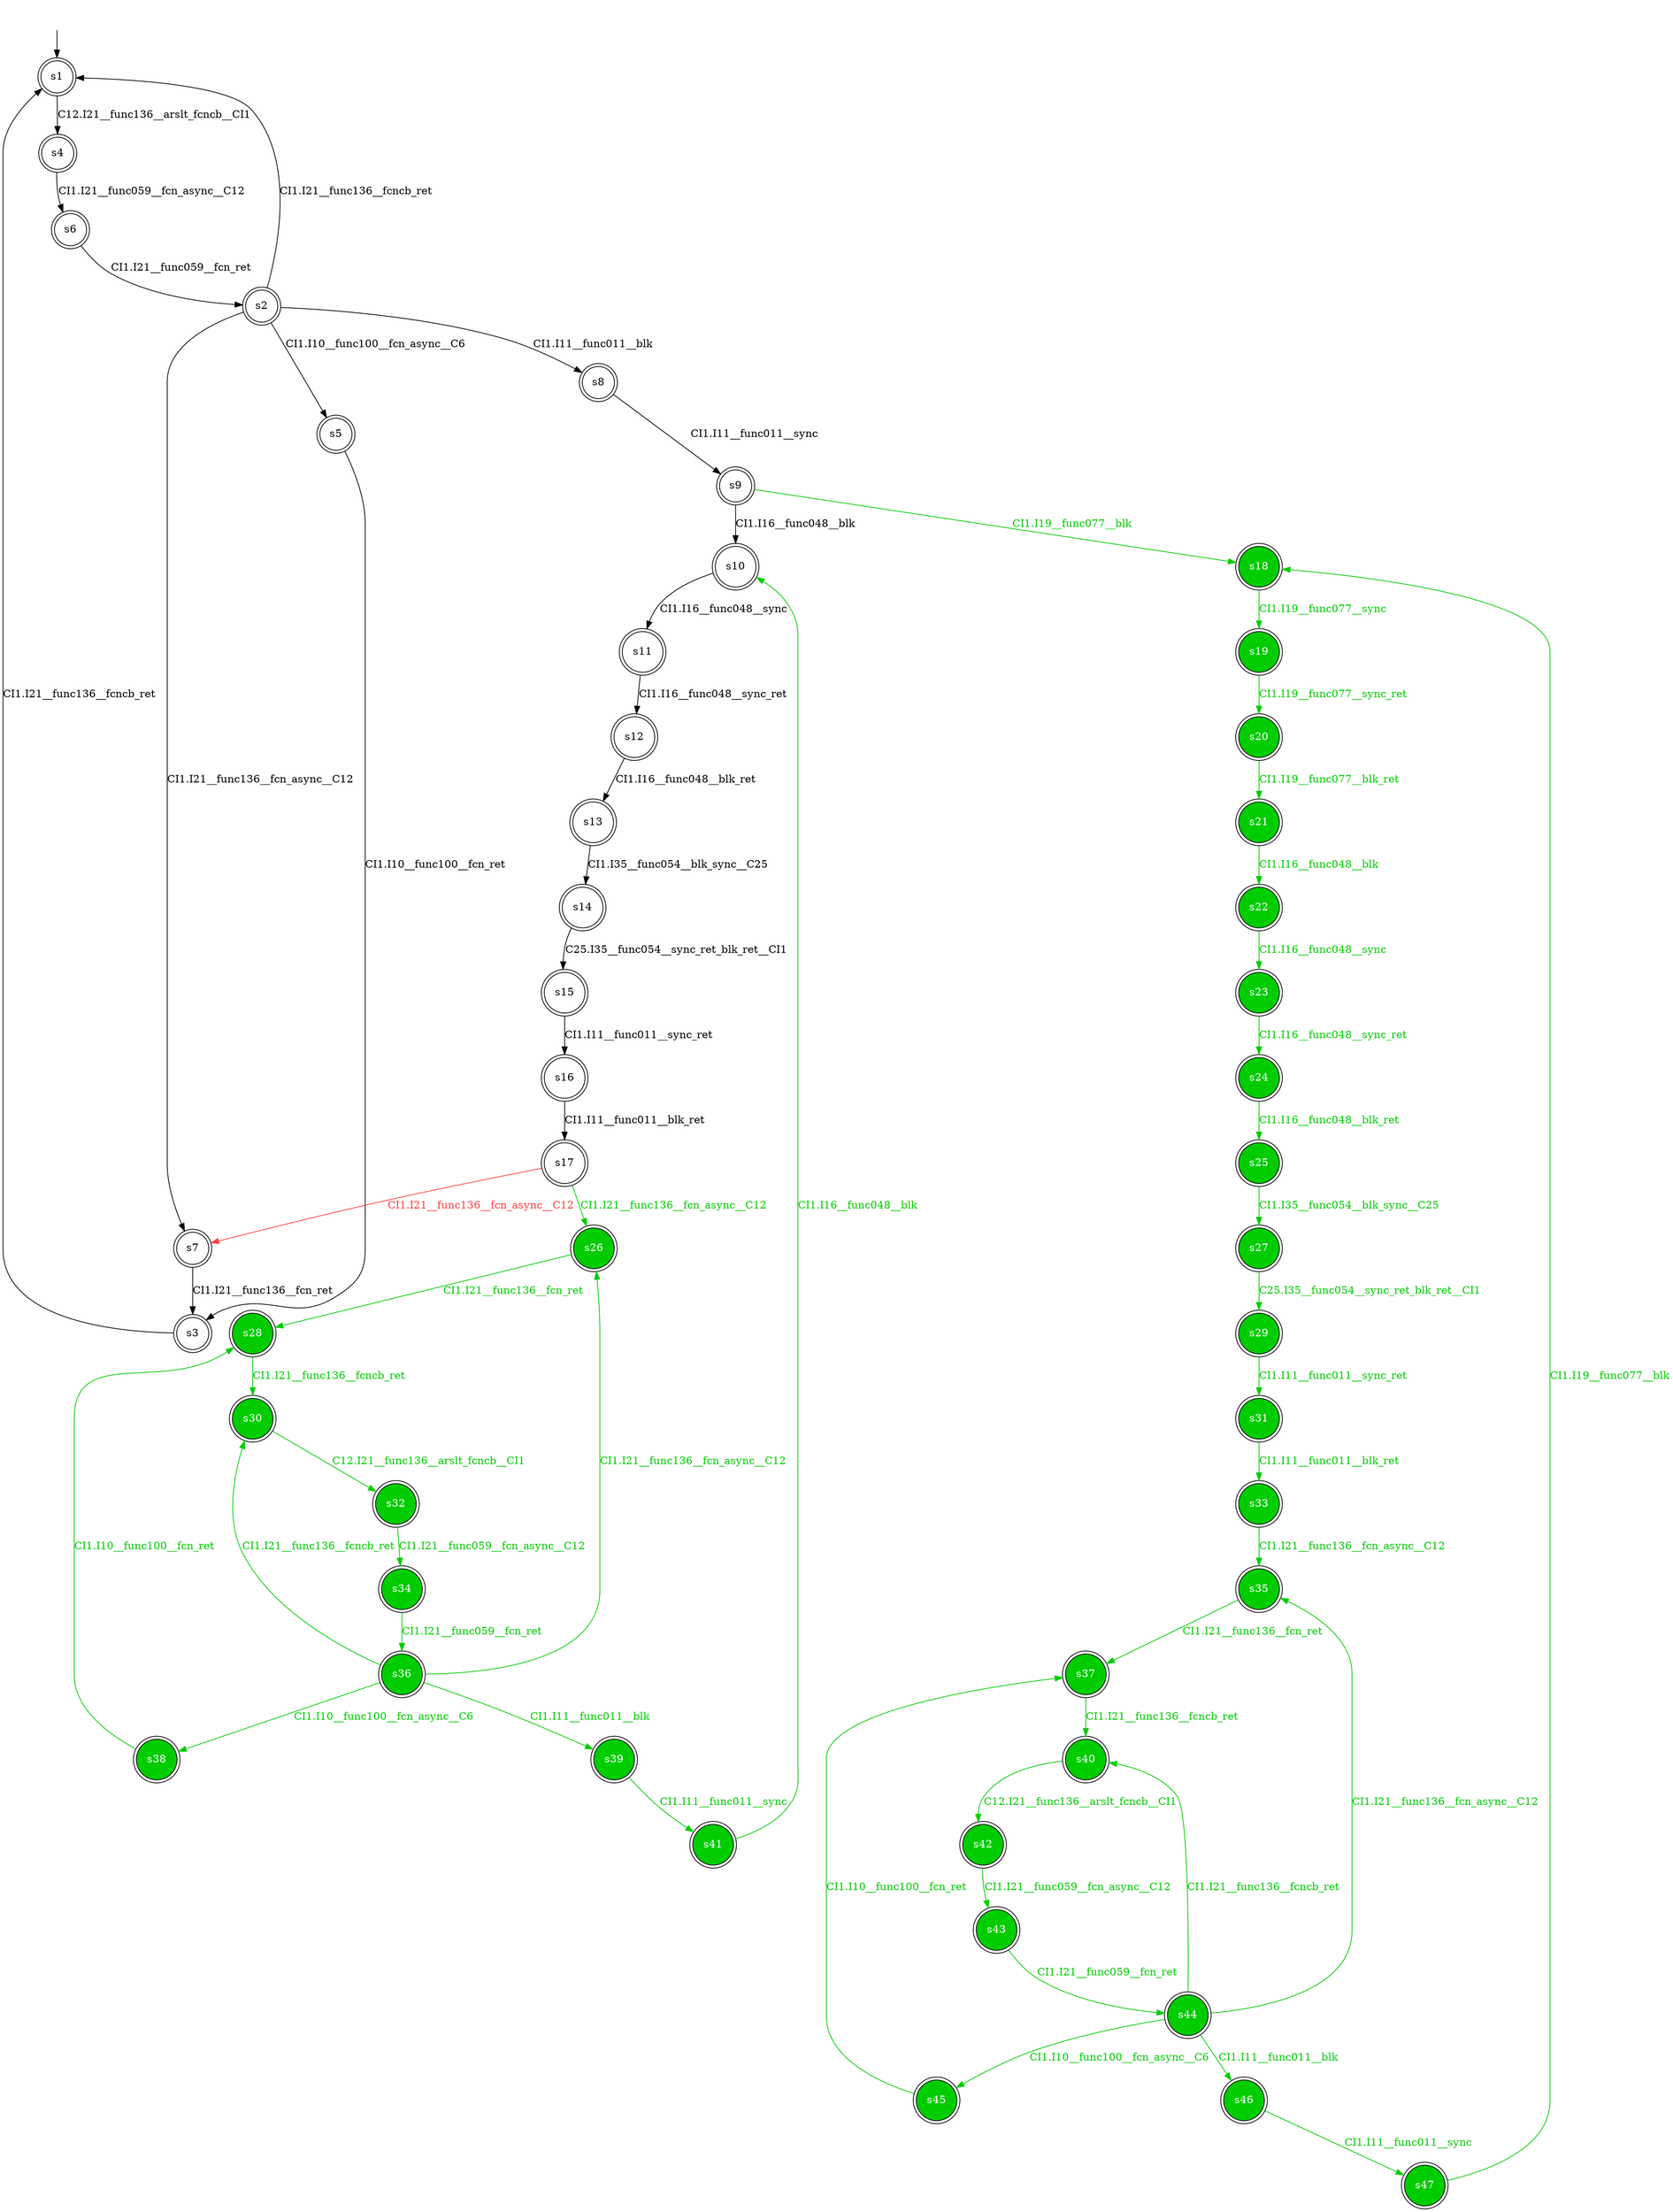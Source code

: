 digraph diffautomaton {
	1 [label=<s1> shape="doublecircle"];
	2 [label=<s2> shape="doublecircle"];
	3 [label=<s3> shape="doublecircle"];
	4 [label=<s4> shape="doublecircle"];
	5 [label=<s5> shape="doublecircle"];
	6 [label=<s6> shape="doublecircle"];
	7 [label=<s7> shape="doublecircle"];
	8 [label=<s8> shape="doublecircle"];
	9 [label=<s9> shape="doublecircle"];
	10 [label=<s10> shape="doublecircle"];
	11 [label=<s11> shape="doublecircle"];
	12 [label=<s12> shape="doublecircle"];
	13 [label=<s13> shape="doublecircle"];
	14 [label=<s14> shape="doublecircle"];
	15 [label=<s15> shape="doublecircle"];
	16 [label=<s16> shape="doublecircle"];
	17 [label=<s17> shape="doublecircle"];
	18 [label=<s18> shape="doublecircle" fillcolor="#00cc00" fontcolor="#ffffff" style="filled"];
	19 [label=<s19> shape="doublecircle" fillcolor="#00cc00" fontcolor="#ffffff" style="filled"];
	20 [label=<s20> shape="doublecircle" fillcolor="#00cc00" fontcolor="#ffffff" style="filled"];
	21 [label=<s21> shape="doublecircle" fillcolor="#00cc00" fontcolor="#ffffff" style="filled"];
	22 [label=<s22> shape="doublecircle" fillcolor="#00cc00" fontcolor="#ffffff" style="filled"];
	23 [label=<s23> shape="doublecircle" fillcolor="#00cc00" fontcolor="#ffffff" style="filled"];
	24 [label=<s24> shape="doublecircle" fillcolor="#00cc00" fontcolor="#ffffff" style="filled"];
	25 [label=<s25> shape="doublecircle" fillcolor="#00cc00" fontcolor="#ffffff" style="filled"];
	26 [label=<s26> shape="doublecircle" fillcolor="#00cc00" fontcolor="#ffffff" style="filled"];
	27 [label=<s27> shape="doublecircle" fillcolor="#00cc00" fontcolor="#ffffff" style="filled"];
	28 [label=<s28> shape="doublecircle" fillcolor="#00cc00" fontcolor="#ffffff" style="filled"];
	29 [label=<s29> shape="doublecircle" fillcolor="#00cc00" fontcolor="#ffffff" style="filled"];
	30 [label=<s30> shape="doublecircle" fillcolor="#00cc00" fontcolor="#ffffff" style="filled"];
	31 [label=<s31> shape="doublecircle" fillcolor="#00cc00" fontcolor="#ffffff" style="filled"];
	32 [label=<s32> shape="doublecircle" fillcolor="#00cc00" fontcolor="#ffffff" style="filled"];
	33 [label=<s33> shape="doublecircle" fillcolor="#00cc00" fontcolor="#ffffff" style="filled"];
	34 [label=<s34> shape="doublecircle" fillcolor="#00cc00" fontcolor="#ffffff" style="filled"];
	35 [label=<s35> shape="doublecircle" fillcolor="#00cc00" fontcolor="#ffffff" style="filled"];
	36 [label=<s36> shape="doublecircle" fillcolor="#00cc00" fontcolor="#ffffff" style="filled"];
	37 [label=<s37> shape="doublecircle" fillcolor="#00cc00" fontcolor="#ffffff" style="filled"];
	38 [label=<s38> shape="doublecircle" fillcolor="#00cc00" fontcolor="#ffffff" style="filled"];
	39 [label=<s39> shape="doublecircle" fillcolor="#00cc00" fontcolor="#ffffff" style="filled"];
	40 [label=<s40> shape="doublecircle" fillcolor="#00cc00" fontcolor="#ffffff" style="filled"];
	41 [label=<s41> shape="doublecircle" fillcolor="#00cc00" fontcolor="#ffffff" style="filled"];
	42 [label=<s42> shape="doublecircle" fillcolor="#00cc00" fontcolor="#ffffff" style="filled"];
	43 [label=<s43> shape="doublecircle" fillcolor="#00cc00" fontcolor="#ffffff" style="filled"];
	44 [label=<s44> shape="doublecircle" fillcolor="#00cc00" fontcolor="#ffffff" style="filled"];
	45 [label=<s45> shape="doublecircle" fillcolor="#00cc00" fontcolor="#ffffff" style="filled"];
	46 [label=<s46> shape="doublecircle" fillcolor="#00cc00" fontcolor="#ffffff" style="filled"];
	47 [label=<s47> shape="doublecircle" fillcolor="#00cc00" fontcolor="#ffffff" style="filled"];
	__init1 [label=<> shape="none"];
	__init1 -> 1;
	1 -> 4 [label=<<font color="#000000">C12.I21__func136__arslt_fcncb__CI1</font>> id="1-0-4"];
	2 -> 7 [label=<<font color="#000000">CI1.I21__func136__fcn_async__C12</font>> id="2-0-7"];
	2 -> 5 [label=<<font color="#000000">CI1.I10__func100__fcn_async__C6</font>> id="2-1-5"];
	2 -> 1 [label=<<font color="#000000">CI1.I21__func136__fcncb_ret</font>> id="2-2-1"];
	2 -> 8 [label=<<font color="#000000">CI1.I11__func011__blk</font>> id="2-3-8"];
	3 -> 1 [label=<<font color="#000000">CI1.I21__func136__fcncb_ret</font>> id="3-0-1"];
	4 -> 6 [label=<<font color="#000000">CI1.I21__func059__fcn_async__C12</font>> id="4-0-6"];
	5 -> 3 [label=<<font color="#000000">CI1.I10__func100__fcn_ret</font>> id="5-0-3"];
	6 -> 2 [label=<<font color="#000000">CI1.I21__func059__fcn_ret</font>> id="6-0-2"];
	7 -> 3 [label=<<font color="#000000">CI1.I21__func136__fcn_ret</font>> id="7-0-3"];
	8 -> 9 [label=<<font color="#000000">CI1.I11__func011__sync</font>> id="8-0-9"];
	9 -> 10 [label=<<font color="#000000">CI1.I16__func048__blk</font>> id="9-0-10"];
	9 -> 18 [label=<<font color="#00cc00">CI1.I19__func077__blk</font>> color="#00cc00" id="9-1-18"];
	10 -> 11 [label=<<font color="#000000">CI1.I16__func048__sync</font>> id="10-0-11"];
	11 -> 12 [label=<<font color="#000000">CI1.I16__func048__sync_ret</font>> id="11-0-12"];
	12 -> 13 [label=<<font color="#000000">CI1.I16__func048__blk_ret</font>> id="12-0-13"];
	13 -> 14 [label=<<font color="#000000">CI1.I35__func054__blk_sync__C25</font>> id="13-0-14"];
	14 -> 15 [label=<<font color="#000000">C25.I35__func054__sync_ret_blk_ret__CI1</font>> id="14-0-15"];
	15 -> 16 [label=<<font color="#000000">CI1.I11__func011__sync_ret</font>> id="15-0-16"];
	16 -> 17 [label=<<font color="#000000">CI1.I11__func011__blk_ret</font>> id="16-0-17"];
	17 -> 7 [label=<<font color="#ff4040">CI1.I21__func136__fcn_async__C12</font>> color="#ff4040" id="17-0-7"];
	17 -> 26 [label=<<font color="#00cc00">CI1.I21__func136__fcn_async__C12</font>> color="#00cc00" id="17-1-26"];
	18 -> 19 [label=<<font color="#00cc00">CI1.I19__func077__sync</font>> color="#00cc00" id="18-0-19"];
	19 -> 20 [label=<<font color="#00cc00">CI1.I19__func077__sync_ret</font>> color="#00cc00" id="19-0-20"];
	20 -> 21 [label=<<font color="#00cc00">CI1.I19__func077__blk_ret</font>> color="#00cc00" id="20-0-21"];
	21 -> 22 [label=<<font color="#00cc00">CI1.I16__func048__blk</font>> color="#00cc00" id="21-0-22"];
	22 -> 23 [label=<<font color="#00cc00">CI1.I16__func048__sync</font>> color="#00cc00" id="22-0-23"];
	23 -> 24 [label=<<font color="#00cc00">CI1.I16__func048__sync_ret</font>> color="#00cc00" id="23-0-24"];
	24 -> 25 [label=<<font color="#00cc00">CI1.I16__func048__blk_ret</font>> color="#00cc00" id="24-0-25"];
	25 -> 27 [label=<<font color="#00cc00">CI1.I35__func054__blk_sync__C25</font>> color="#00cc00" id="25-0-27"];
	26 -> 28 [label=<<font color="#00cc00">CI1.I21__func136__fcn_ret</font>> color="#00cc00" id="26-0-28"];
	27 -> 29 [label=<<font color="#00cc00">C25.I35__func054__sync_ret_blk_ret__CI1</font>> color="#00cc00" id="27-0-29"];
	28 -> 30 [label=<<font color="#00cc00">CI1.I21__func136__fcncb_ret</font>> color="#00cc00" id="28-0-30"];
	29 -> 31 [label=<<font color="#00cc00">CI1.I11__func011__sync_ret</font>> color="#00cc00" id="29-0-31"];
	30 -> 32 [label=<<font color="#00cc00">C12.I21__func136__arslt_fcncb__CI1</font>> color="#00cc00" id="30-0-32"];
	31 -> 33 [label=<<font color="#00cc00">CI1.I11__func011__blk_ret</font>> color="#00cc00" id="31-0-33"];
	32 -> 34 [label=<<font color="#00cc00">CI1.I21__func059__fcn_async__C12</font>> color="#00cc00" id="32-0-34"];
	33 -> 35 [label=<<font color="#00cc00">CI1.I21__func136__fcn_async__C12</font>> color="#00cc00" id="33-0-35"];
	34 -> 36 [label=<<font color="#00cc00">CI1.I21__func059__fcn_ret</font>> color="#00cc00" id="34-0-36"];
	35 -> 37 [label=<<font color="#00cc00">CI1.I21__func136__fcn_ret</font>> color="#00cc00" id="35-0-37"];
	36 -> 26 [label=<<font color="#00cc00">CI1.I21__func136__fcn_async__C12</font>> color="#00cc00" id="36-0-26"];
	36 -> 38 [label=<<font color="#00cc00">CI1.I10__func100__fcn_async__C6</font>> color="#00cc00" id="36-1-38"];
	36 -> 30 [label=<<font color="#00cc00">CI1.I21__func136__fcncb_ret</font>> color="#00cc00" id="36-2-30"];
	36 -> 39 [label=<<font color="#00cc00">CI1.I11__func011__blk</font>> color="#00cc00" id="36-3-39"];
	37 -> 40 [label=<<font color="#00cc00">CI1.I21__func136__fcncb_ret</font>> color="#00cc00" id="37-0-40"];
	38 -> 28 [label=<<font color="#00cc00">CI1.I10__func100__fcn_ret</font>> color="#00cc00" id="38-0-28"];
	39 -> 41 [label=<<font color="#00cc00">CI1.I11__func011__sync</font>> color="#00cc00" id="39-0-41"];
	40 -> 42 [label=<<font color="#00cc00">C12.I21__func136__arslt_fcncb__CI1</font>> color="#00cc00" id="40-0-42"];
	41 -> 10 [label=<<font color="#00cc00">CI1.I16__func048__blk</font>> color="#00cc00" id="41-0-10"];
	42 -> 43 [label=<<font color="#00cc00">CI1.I21__func059__fcn_async__C12</font>> color="#00cc00" id="42-0-43"];
	43 -> 44 [label=<<font color="#00cc00">CI1.I21__func059__fcn_ret</font>> color="#00cc00" id="43-0-44"];
	44 -> 35 [label=<<font color="#00cc00">CI1.I21__func136__fcn_async__C12</font>> color="#00cc00" id="44-0-35"];
	44 -> 45 [label=<<font color="#00cc00">CI1.I10__func100__fcn_async__C6</font>> color="#00cc00" id="44-1-45"];
	44 -> 40 [label=<<font color="#00cc00">CI1.I21__func136__fcncb_ret</font>> color="#00cc00" id="44-2-40"];
	44 -> 46 [label=<<font color="#00cc00">CI1.I11__func011__blk</font>> color="#00cc00" id="44-3-46"];
	45 -> 37 [label=<<font color="#00cc00">CI1.I10__func100__fcn_ret</font>> color="#00cc00" id="45-0-37"];
	46 -> 47 [label=<<font color="#00cc00">CI1.I11__func011__sync</font>> color="#00cc00" id="46-0-47"];
	47 -> 18 [label=<<font color="#00cc00">CI1.I19__func077__blk</font>> color="#00cc00" id="47-0-18"];
}
